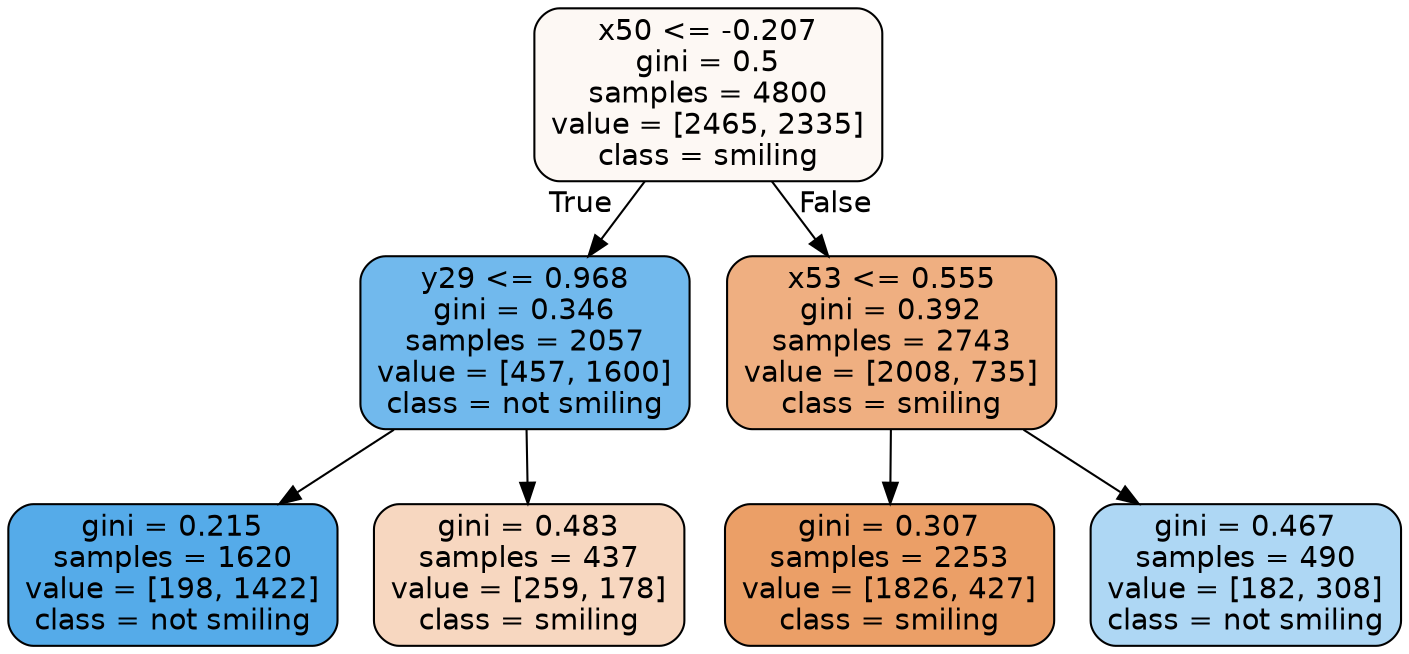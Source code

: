 digraph Tree {
node [shape=box, style="filled, rounded", color="black", fontname=helvetica] ;
edge [fontname=helvetica] ;
0 [label="x50 <= -0.207\ngini = 0.5\nsamples = 4800\nvalue = [2465, 2335]\nclass = smiling", fillcolor="#e581390d"] ;
1 [label="y29 <= 0.968\ngini = 0.346\nsamples = 2057\nvalue = [457, 1600]\nclass = not smiling", fillcolor="#399de5b6"] ;
0 -> 1 [labeldistance=2.5, labelangle=45, headlabel="True"] ;
2 [label="gini = 0.215\nsamples = 1620\nvalue = [198, 1422]\nclass = not smiling", fillcolor="#399de5db"] ;
1 -> 2 ;
3 [label="gini = 0.483\nsamples = 437\nvalue = [259, 178]\nclass = smiling", fillcolor="#e5813950"] ;
1 -> 3 ;
4 [label="x53 <= 0.555\ngini = 0.392\nsamples = 2743\nvalue = [2008, 735]\nclass = smiling", fillcolor="#e58139a2"] ;
0 -> 4 [labeldistance=2.5, labelangle=-45, headlabel="False"] ;
5 [label="gini = 0.307\nsamples = 2253\nvalue = [1826, 427]\nclass = smiling", fillcolor="#e58139c3"] ;
4 -> 5 ;
6 [label="gini = 0.467\nsamples = 490\nvalue = [182, 308]\nclass = not smiling", fillcolor="#399de568"] ;
4 -> 6 ;
}